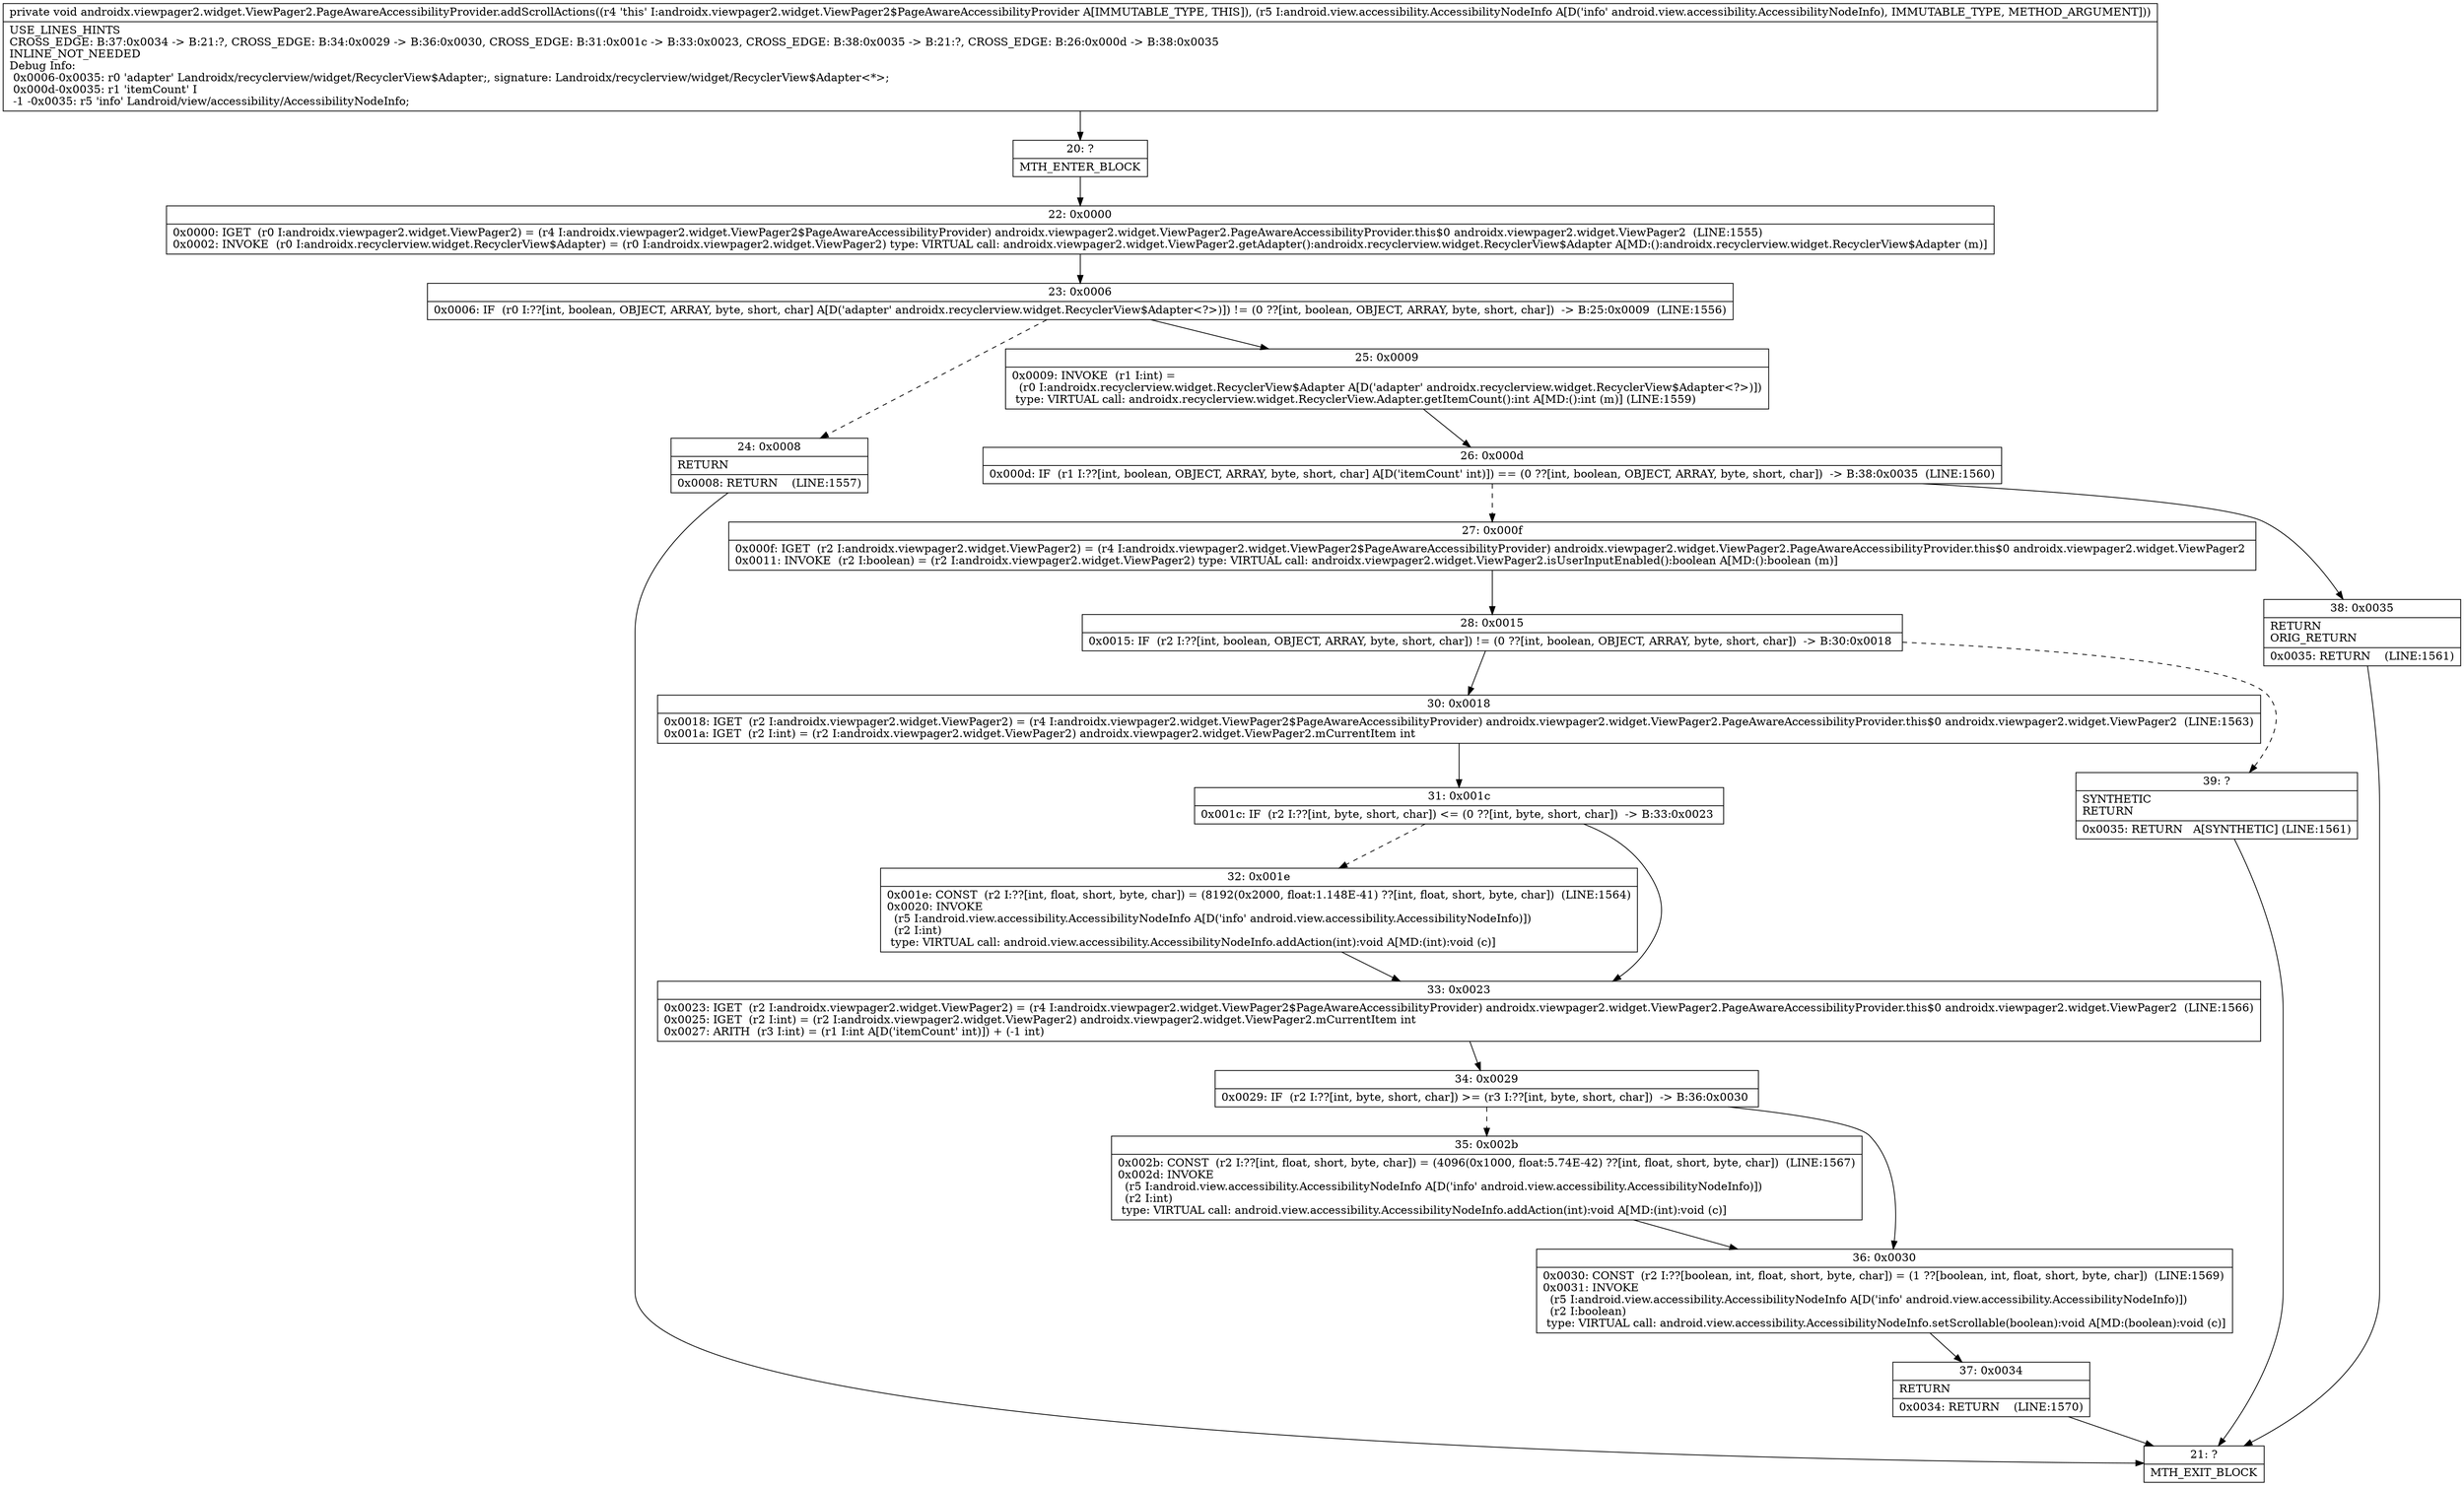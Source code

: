 digraph "CFG forandroidx.viewpager2.widget.ViewPager2.PageAwareAccessibilityProvider.addScrollActions(Landroid\/view\/accessibility\/AccessibilityNodeInfo;)V" {
Node_20 [shape=record,label="{20\:\ ?|MTH_ENTER_BLOCK\l}"];
Node_22 [shape=record,label="{22\:\ 0x0000|0x0000: IGET  (r0 I:androidx.viewpager2.widget.ViewPager2) = (r4 I:androidx.viewpager2.widget.ViewPager2$PageAwareAccessibilityProvider) androidx.viewpager2.widget.ViewPager2.PageAwareAccessibilityProvider.this$0 androidx.viewpager2.widget.ViewPager2  (LINE:1555)\l0x0002: INVOKE  (r0 I:androidx.recyclerview.widget.RecyclerView$Adapter) = (r0 I:androidx.viewpager2.widget.ViewPager2) type: VIRTUAL call: androidx.viewpager2.widget.ViewPager2.getAdapter():androidx.recyclerview.widget.RecyclerView$Adapter A[MD:():androidx.recyclerview.widget.RecyclerView$Adapter (m)]\l}"];
Node_23 [shape=record,label="{23\:\ 0x0006|0x0006: IF  (r0 I:??[int, boolean, OBJECT, ARRAY, byte, short, char] A[D('adapter' androidx.recyclerview.widget.RecyclerView$Adapter\<?\>)]) != (0 ??[int, boolean, OBJECT, ARRAY, byte, short, char])  \-\> B:25:0x0009  (LINE:1556)\l}"];
Node_24 [shape=record,label="{24\:\ 0x0008|RETURN\l|0x0008: RETURN    (LINE:1557)\l}"];
Node_21 [shape=record,label="{21\:\ ?|MTH_EXIT_BLOCK\l}"];
Node_25 [shape=record,label="{25\:\ 0x0009|0x0009: INVOKE  (r1 I:int) = \l  (r0 I:androidx.recyclerview.widget.RecyclerView$Adapter A[D('adapter' androidx.recyclerview.widget.RecyclerView$Adapter\<?\>)])\l type: VIRTUAL call: androidx.recyclerview.widget.RecyclerView.Adapter.getItemCount():int A[MD:():int (m)] (LINE:1559)\l}"];
Node_26 [shape=record,label="{26\:\ 0x000d|0x000d: IF  (r1 I:??[int, boolean, OBJECT, ARRAY, byte, short, char] A[D('itemCount' int)]) == (0 ??[int, boolean, OBJECT, ARRAY, byte, short, char])  \-\> B:38:0x0035  (LINE:1560)\l}"];
Node_27 [shape=record,label="{27\:\ 0x000f|0x000f: IGET  (r2 I:androidx.viewpager2.widget.ViewPager2) = (r4 I:androidx.viewpager2.widget.ViewPager2$PageAwareAccessibilityProvider) androidx.viewpager2.widget.ViewPager2.PageAwareAccessibilityProvider.this$0 androidx.viewpager2.widget.ViewPager2 \l0x0011: INVOKE  (r2 I:boolean) = (r2 I:androidx.viewpager2.widget.ViewPager2) type: VIRTUAL call: androidx.viewpager2.widget.ViewPager2.isUserInputEnabled():boolean A[MD:():boolean (m)]\l}"];
Node_28 [shape=record,label="{28\:\ 0x0015|0x0015: IF  (r2 I:??[int, boolean, OBJECT, ARRAY, byte, short, char]) != (0 ??[int, boolean, OBJECT, ARRAY, byte, short, char])  \-\> B:30:0x0018 \l}"];
Node_30 [shape=record,label="{30\:\ 0x0018|0x0018: IGET  (r2 I:androidx.viewpager2.widget.ViewPager2) = (r4 I:androidx.viewpager2.widget.ViewPager2$PageAwareAccessibilityProvider) androidx.viewpager2.widget.ViewPager2.PageAwareAccessibilityProvider.this$0 androidx.viewpager2.widget.ViewPager2  (LINE:1563)\l0x001a: IGET  (r2 I:int) = (r2 I:androidx.viewpager2.widget.ViewPager2) androidx.viewpager2.widget.ViewPager2.mCurrentItem int \l}"];
Node_31 [shape=record,label="{31\:\ 0x001c|0x001c: IF  (r2 I:??[int, byte, short, char]) \<= (0 ??[int, byte, short, char])  \-\> B:33:0x0023 \l}"];
Node_32 [shape=record,label="{32\:\ 0x001e|0x001e: CONST  (r2 I:??[int, float, short, byte, char]) = (8192(0x2000, float:1.148E\-41) ??[int, float, short, byte, char])  (LINE:1564)\l0x0020: INVOKE  \l  (r5 I:android.view.accessibility.AccessibilityNodeInfo A[D('info' android.view.accessibility.AccessibilityNodeInfo)])\l  (r2 I:int)\l type: VIRTUAL call: android.view.accessibility.AccessibilityNodeInfo.addAction(int):void A[MD:(int):void (c)]\l}"];
Node_33 [shape=record,label="{33\:\ 0x0023|0x0023: IGET  (r2 I:androidx.viewpager2.widget.ViewPager2) = (r4 I:androidx.viewpager2.widget.ViewPager2$PageAwareAccessibilityProvider) androidx.viewpager2.widget.ViewPager2.PageAwareAccessibilityProvider.this$0 androidx.viewpager2.widget.ViewPager2  (LINE:1566)\l0x0025: IGET  (r2 I:int) = (r2 I:androidx.viewpager2.widget.ViewPager2) androidx.viewpager2.widget.ViewPager2.mCurrentItem int \l0x0027: ARITH  (r3 I:int) = (r1 I:int A[D('itemCount' int)]) + (\-1 int) \l}"];
Node_34 [shape=record,label="{34\:\ 0x0029|0x0029: IF  (r2 I:??[int, byte, short, char]) \>= (r3 I:??[int, byte, short, char])  \-\> B:36:0x0030 \l}"];
Node_35 [shape=record,label="{35\:\ 0x002b|0x002b: CONST  (r2 I:??[int, float, short, byte, char]) = (4096(0x1000, float:5.74E\-42) ??[int, float, short, byte, char])  (LINE:1567)\l0x002d: INVOKE  \l  (r5 I:android.view.accessibility.AccessibilityNodeInfo A[D('info' android.view.accessibility.AccessibilityNodeInfo)])\l  (r2 I:int)\l type: VIRTUAL call: android.view.accessibility.AccessibilityNodeInfo.addAction(int):void A[MD:(int):void (c)]\l}"];
Node_36 [shape=record,label="{36\:\ 0x0030|0x0030: CONST  (r2 I:??[boolean, int, float, short, byte, char]) = (1 ??[boolean, int, float, short, byte, char])  (LINE:1569)\l0x0031: INVOKE  \l  (r5 I:android.view.accessibility.AccessibilityNodeInfo A[D('info' android.view.accessibility.AccessibilityNodeInfo)])\l  (r2 I:boolean)\l type: VIRTUAL call: android.view.accessibility.AccessibilityNodeInfo.setScrollable(boolean):void A[MD:(boolean):void (c)]\l}"];
Node_37 [shape=record,label="{37\:\ 0x0034|RETURN\l|0x0034: RETURN    (LINE:1570)\l}"];
Node_39 [shape=record,label="{39\:\ ?|SYNTHETIC\lRETURN\l|0x0035: RETURN   A[SYNTHETIC] (LINE:1561)\l}"];
Node_38 [shape=record,label="{38\:\ 0x0035|RETURN\lORIG_RETURN\l|0x0035: RETURN    (LINE:1561)\l}"];
MethodNode[shape=record,label="{private void androidx.viewpager2.widget.ViewPager2.PageAwareAccessibilityProvider.addScrollActions((r4 'this' I:androidx.viewpager2.widget.ViewPager2$PageAwareAccessibilityProvider A[IMMUTABLE_TYPE, THIS]), (r5 I:android.view.accessibility.AccessibilityNodeInfo A[D('info' android.view.accessibility.AccessibilityNodeInfo), IMMUTABLE_TYPE, METHOD_ARGUMENT]))  | USE_LINES_HINTS\lCROSS_EDGE: B:37:0x0034 \-\> B:21:?, CROSS_EDGE: B:34:0x0029 \-\> B:36:0x0030, CROSS_EDGE: B:31:0x001c \-\> B:33:0x0023, CROSS_EDGE: B:38:0x0035 \-\> B:21:?, CROSS_EDGE: B:26:0x000d \-\> B:38:0x0035\lINLINE_NOT_NEEDED\lDebug Info:\l  0x0006\-0x0035: r0 'adapter' Landroidx\/recyclerview\/widget\/RecyclerView$Adapter;, signature: Landroidx\/recyclerview\/widget\/RecyclerView$Adapter\<*\>;\l  0x000d\-0x0035: r1 'itemCount' I\l  \-1 \-0x0035: r5 'info' Landroid\/view\/accessibility\/AccessibilityNodeInfo;\l}"];
MethodNode -> Node_20;Node_20 -> Node_22;
Node_22 -> Node_23;
Node_23 -> Node_24[style=dashed];
Node_23 -> Node_25;
Node_24 -> Node_21;
Node_25 -> Node_26;
Node_26 -> Node_27[style=dashed];
Node_26 -> Node_38;
Node_27 -> Node_28;
Node_28 -> Node_30;
Node_28 -> Node_39[style=dashed];
Node_30 -> Node_31;
Node_31 -> Node_32[style=dashed];
Node_31 -> Node_33;
Node_32 -> Node_33;
Node_33 -> Node_34;
Node_34 -> Node_35[style=dashed];
Node_34 -> Node_36;
Node_35 -> Node_36;
Node_36 -> Node_37;
Node_37 -> Node_21;
Node_39 -> Node_21;
Node_38 -> Node_21;
}

